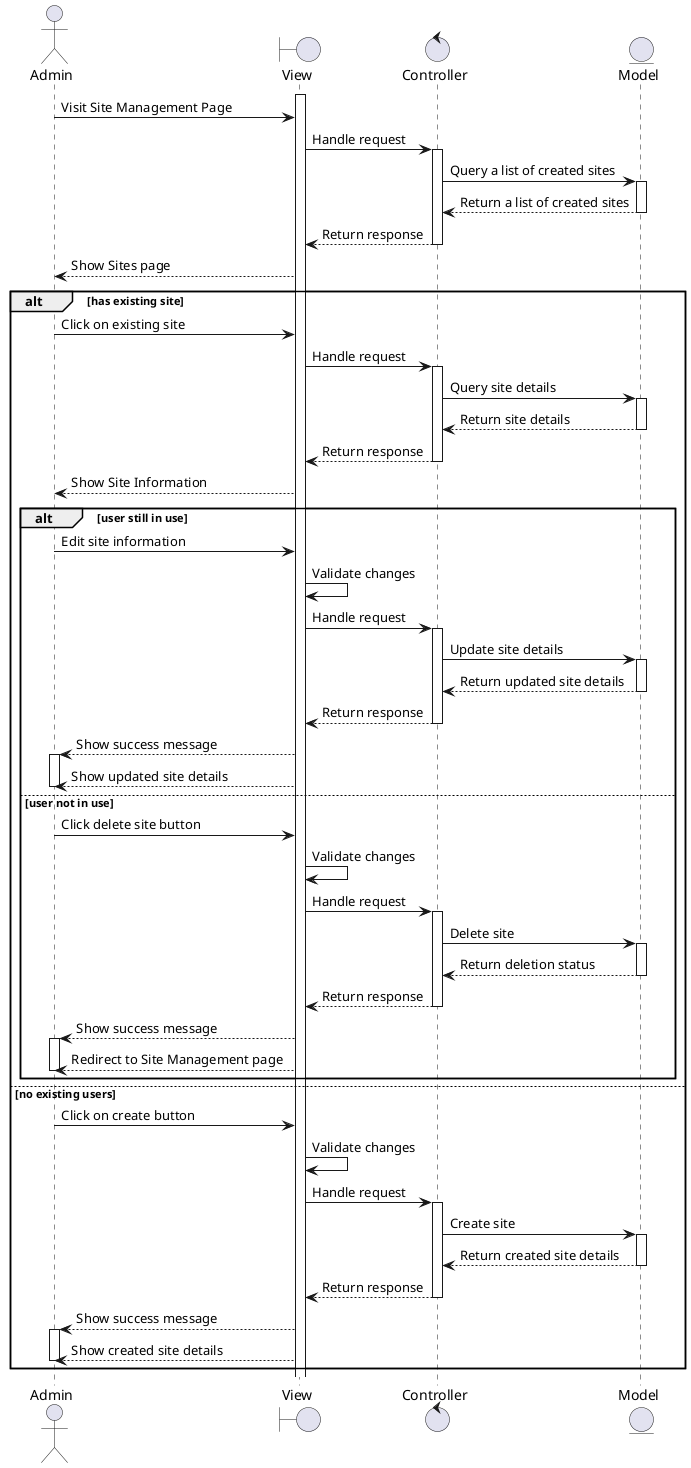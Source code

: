 @startuml

actor Admin as admin
boundary View as view
control Controller as controller
entity Model as model

activate view

admin -> view: Visit Site Management Page

view -> controller: Handle request
activate controller

controller -> model: Query a list of created sites
activate model
model --> controller: Return a list of created sites
deactivate model
controller --> view: Return response
deactivate controller

view --> admin: Show Sites page

alt has existing site

admin -> view: Click on existing site
view -> controller: Handle request
activate controller

controller -> model: Query site details
activate model
model --> controller: Return site details
deactivate model
controller --> view: Return response
deactivate controller
view --> admin: Show Site Information

alt user still in use
    admin -> view: Edit site information
    view -> view: Validate changes
    view -> controller: Handle request
    activate controller
    controller -> model: Update site details
    activate model
    model --> controller : Return updated site details
    deactivate model
    controller --> view : Return response
    deactivate controller
    view --> admin : Show success message
    activate admin
    view --> admin : Show updated site details
     deactivate admin
    else user not in use
        admin -> view : Click delete site button
        view -> view : Validate changes
        view -> controller : Handle request
        activate controller
        controller -> model : Delete site
        activate model
        model --> controller : Return deletion status
        deactivate model
        controller --> view : Return response
        deactivate controller
        view --> admin : Show success message
        activate admin
        view --> admin : Redirect to Site Management page
        deactivate admin
    end
else no existing users
    admin -> view : Click on create button
    view -> view : Validate changes
    view -> controller : Handle request
    activate controller
    controller -> model : Create site
    activate model
    model --> controller : Return created site details
    deactivate model
    controller --> view : Return response
    deactivate controller

    view --> admin : Show success message
    activate admin
    view --> admin : Show created site details
    deactivate admin
end
@enduml
